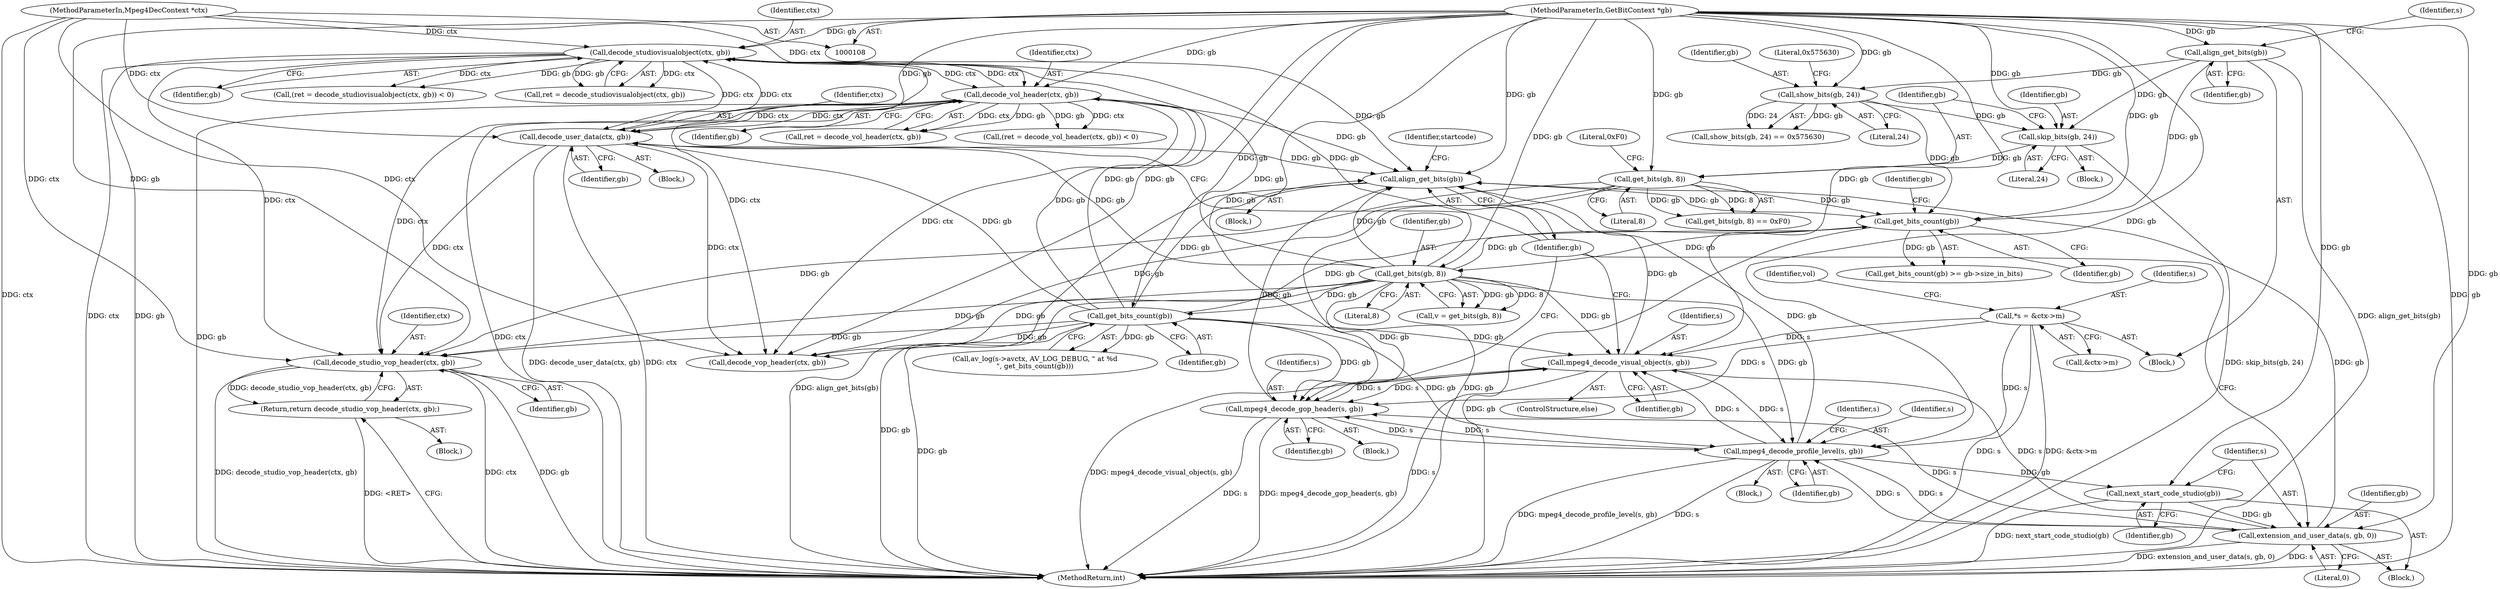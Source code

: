 digraph "0_FFmpeg_2fc108f60f98cd00813418a8754a46476b404a3c@pointer" {
"1000743" [label="(Call,decode_studio_vop_header(ctx, gb))"];
"1000675" [label="(Call,decode_studiovisualobject(ctx, gb))"];
"1000591" [label="(Call,decode_vol_header(ctx, gb))"];
"1000603" [label="(Call,decode_user_data(ctx, gb))"];
"1000109" [label="(MethodParameterIn,Mpeg4DecContext *ctx)"];
"1000227" [label="(Call,get_bits(gb, 8))"];
"1000179" [label="(Call,get_bits_count(gb))"];
"1000157" [label="(Call,show_bits(gb, 24))"];
"1000126" [label="(Call,align_get_bits(gb))"];
"1000110" [label="(MethodParameterIn,GetBitContext *gb)"];
"1000564" [label="(Call,get_bits_count(gb))"];
"1000167" [label="(Call,get_bits(gb, 8))"];
"1000162" [label="(Call,skip_bits(gb, 24))"];
"1000692" [label="(Call,align_get_bits(gb))"];
"1000612" [label="(Call,mpeg4_decode_gop_header(s, gb))"];
"1000621" [label="(Call,mpeg4_decode_profile_level(s, gb))"];
"1000682" [label="(Call,mpeg4_decode_visual_object(s, gb))"];
"1000113" [label="(Call,*s = &ctx->m)"];
"1000656" [label="(Call,extension_and_user_data(s, gb, 0))"];
"1000654" [label="(Call,next_start_code_studio(gb))"];
"1000742" [label="(Return,return decode_studio_vop_header(ctx, gb);)"];
"1000227" [label="(Call,get_bits(gb, 8))"];
"1000605" [label="(Identifier,gb)"];
"1000161" [label="(Block,)"];
"1000124" [label="(Identifier,vol)"];
"1000681" [label="(ControlStructure,else)"];
"1000748" [label="(Call,decode_vop_header(ctx, gb))"];
"1000629" [label="(Identifier,s)"];
"1000564" [label="(Call,get_bits_count(gb))"];
"1000613" [label="(Identifier,s)"];
"1000156" [label="(Call,show_bits(gb, 24) == 0x575630)"];
"1000682" [label="(Call,mpeg4_decode_visual_object(s, gb))"];
"1000114" [label="(Identifier,s)"];
"1000589" [label="(Call,ret = decode_vol_header(ctx, gb))"];
"1000592" [label="(Identifier,ctx)"];
"1000168" [label="(Identifier,gb)"];
"1000745" [label="(Identifier,gb)"];
"1000744" [label="(Identifier,ctx)"];
"1000558" [label="(Call,av_log(s->avctx, AV_LOG_DEBUG, \" at %d\n\", get_bits_count(gb)))"];
"1000623" [label="(Identifier,gb)"];
"1000693" [label="(Identifier,gb)"];
"1000166" [label="(Call,get_bits(gb, 8) == 0xF0)"];
"1000565" [label="(Identifier,gb)"];
"1000115" [label="(Call,&ctx->m)"];
"1000648" [label="(Block,)"];
"1000182" [label="(Identifier,gb)"];
"1000164" [label="(Literal,24)"];
"1000159" [label="(Literal,24)"];
"1000695" [label="(Identifier,startcode)"];
"1000677" [label="(Identifier,gb)"];
"1000622" [label="(Identifier,s)"];
"1000110" [label="(MethodParameterIn,GetBitContext *gb)"];
"1000162" [label="(Call,skip_bits(gb, 24))"];
"1000604" [label="(Identifier,ctx)"];
"1000157" [label="(Call,show_bits(gb, 24))"];
"1000127" [label="(Identifier,gb)"];
"1000178" [label="(Call,get_bits_count(gb) >= gb->size_in_bits)"];
"1000126" [label="(Call,align_get_bits(gb))"];
"1000588" [label="(Call,(ret = decode_vol_header(ctx, gb)) < 0)"];
"1000229" [label="(Literal,8)"];
"1000620" [label="(Block,)"];
"1000659" [label="(Literal,0)"];
"1000672" [label="(Call,(ret = decode_studiovisualobject(ctx, gb)) < 0)"];
"1000621" [label="(Call,mpeg4_decode_profile_level(s, gb))"];
"1000176" [label="(Block,)"];
"1000611" [label="(Block,)"];
"1000675" [label="(Call,decode_studiovisualobject(ctx, gb))"];
"1000692" [label="(Call,align_get_bits(gb))"];
"1000593" [label="(Identifier,gb)"];
"1000170" [label="(Literal,0xF0)"];
"1000614" [label="(Identifier,gb)"];
"1000658" [label="(Identifier,gb)"];
"1000111" [label="(Block,)"];
"1000169" [label="(Literal,8)"];
"1000676" [label="(Identifier,ctx)"];
"1000654" [label="(Call,next_start_code_studio(gb))"];
"1000742" [label="(Return,return decode_studio_vop_header(ctx, gb);)"];
"1000158" [label="(Identifier,gb)"];
"1000228" [label="(Identifier,gb)"];
"1000180" [label="(Identifier,gb)"];
"1000163" [label="(Identifier,gb)"];
"1000113" [label="(Call,*s = &ctx->m)"];
"1000109" [label="(MethodParameterIn,Mpeg4DecContext *ctx)"];
"1000132" [label="(Identifier,s)"];
"1000656" [label="(Call,extension_and_user_data(s, gb, 0))"];
"1000225" [label="(Call,v = get_bits(gb, 8))"];
"1000612" [label="(Call,mpeg4_decode_gop_header(s, gb))"];
"1000673" [label="(Call,ret = decode_studiovisualobject(ctx, gb))"];
"1000683" [label="(Identifier,s)"];
"1000725" [label="(Block,)"];
"1000160" [label="(Literal,0x575630)"];
"1000179" [label="(Call,get_bits_count(gb))"];
"1000602" [label="(Block,)"];
"1000743" [label="(Call,decode_studio_vop_header(ctx, gb))"];
"1000167" [label="(Call,get_bits(gb, 8))"];
"1000591" [label="(Call,decode_vol_header(ctx, gb))"];
"1000684" [label="(Identifier,gb)"];
"1000657" [label="(Identifier,s)"];
"1000655" [label="(Identifier,gb)"];
"1000751" [label="(MethodReturn,int)"];
"1000603" [label="(Call,decode_user_data(ctx, gb))"];
"1000743" -> "1000742"  [label="AST: "];
"1000743" -> "1000745"  [label="CFG: "];
"1000744" -> "1000743"  [label="AST: "];
"1000745" -> "1000743"  [label="AST: "];
"1000742" -> "1000743"  [label="CFG: "];
"1000743" -> "1000751"  [label="DDG: ctx"];
"1000743" -> "1000751"  [label="DDG: gb"];
"1000743" -> "1000751"  [label="DDG: decode_studio_vop_header(ctx, gb)"];
"1000743" -> "1000742"  [label="DDG: decode_studio_vop_header(ctx, gb)"];
"1000675" -> "1000743"  [label="DDG: ctx"];
"1000591" -> "1000743"  [label="DDG: ctx"];
"1000603" -> "1000743"  [label="DDG: ctx"];
"1000109" -> "1000743"  [label="DDG: ctx"];
"1000167" -> "1000743"  [label="DDG: gb"];
"1000227" -> "1000743"  [label="DDG: gb"];
"1000564" -> "1000743"  [label="DDG: gb"];
"1000110" -> "1000743"  [label="DDG: gb"];
"1000675" -> "1000673"  [label="AST: "];
"1000675" -> "1000677"  [label="CFG: "];
"1000676" -> "1000675"  [label="AST: "];
"1000677" -> "1000675"  [label="AST: "];
"1000673" -> "1000675"  [label="CFG: "];
"1000675" -> "1000751"  [label="DDG: ctx"];
"1000675" -> "1000751"  [label="DDG: gb"];
"1000675" -> "1000591"  [label="DDG: ctx"];
"1000675" -> "1000603"  [label="DDG: ctx"];
"1000675" -> "1000672"  [label="DDG: ctx"];
"1000675" -> "1000672"  [label="DDG: gb"];
"1000675" -> "1000673"  [label="DDG: ctx"];
"1000675" -> "1000673"  [label="DDG: gb"];
"1000591" -> "1000675"  [label="DDG: ctx"];
"1000603" -> "1000675"  [label="DDG: ctx"];
"1000109" -> "1000675"  [label="DDG: ctx"];
"1000227" -> "1000675"  [label="DDG: gb"];
"1000564" -> "1000675"  [label="DDG: gb"];
"1000110" -> "1000675"  [label="DDG: gb"];
"1000675" -> "1000692"  [label="DDG: gb"];
"1000675" -> "1000748"  [label="DDG: ctx"];
"1000591" -> "1000589"  [label="AST: "];
"1000591" -> "1000593"  [label="CFG: "];
"1000592" -> "1000591"  [label="AST: "];
"1000593" -> "1000591"  [label="AST: "];
"1000589" -> "1000591"  [label="CFG: "];
"1000591" -> "1000751"  [label="DDG: ctx"];
"1000591" -> "1000751"  [label="DDG: gb"];
"1000591" -> "1000588"  [label="DDG: ctx"];
"1000591" -> "1000588"  [label="DDG: gb"];
"1000591" -> "1000589"  [label="DDG: ctx"];
"1000591" -> "1000589"  [label="DDG: gb"];
"1000603" -> "1000591"  [label="DDG: ctx"];
"1000109" -> "1000591"  [label="DDG: ctx"];
"1000227" -> "1000591"  [label="DDG: gb"];
"1000564" -> "1000591"  [label="DDG: gb"];
"1000110" -> "1000591"  [label="DDG: gb"];
"1000591" -> "1000603"  [label="DDG: ctx"];
"1000591" -> "1000692"  [label="DDG: gb"];
"1000591" -> "1000748"  [label="DDG: ctx"];
"1000603" -> "1000602"  [label="AST: "];
"1000603" -> "1000605"  [label="CFG: "];
"1000604" -> "1000603"  [label="AST: "];
"1000605" -> "1000603"  [label="AST: "];
"1000693" -> "1000603"  [label="CFG: "];
"1000603" -> "1000751"  [label="DDG: ctx"];
"1000603" -> "1000751"  [label="DDG: decode_user_data(ctx, gb)"];
"1000109" -> "1000603"  [label="DDG: ctx"];
"1000227" -> "1000603"  [label="DDG: gb"];
"1000564" -> "1000603"  [label="DDG: gb"];
"1000110" -> "1000603"  [label="DDG: gb"];
"1000603" -> "1000692"  [label="DDG: gb"];
"1000603" -> "1000748"  [label="DDG: ctx"];
"1000109" -> "1000108"  [label="AST: "];
"1000109" -> "1000751"  [label="DDG: ctx"];
"1000109" -> "1000748"  [label="DDG: ctx"];
"1000227" -> "1000225"  [label="AST: "];
"1000227" -> "1000229"  [label="CFG: "];
"1000228" -> "1000227"  [label="AST: "];
"1000229" -> "1000227"  [label="AST: "];
"1000225" -> "1000227"  [label="CFG: "];
"1000227" -> "1000751"  [label="DDG: gb"];
"1000227" -> "1000179"  [label="DDG: gb"];
"1000227" -> "1000225"  [label="DDG: gb"];
"1000227" -> "1000225"  [label="DDG: 8"];
"1000179" -> "1000227"  [label="DDG: gb"];
"1000110" -> "1000227"  [label="DDG: gb"];
"1000227" -> "1000564"  [label="DDG: gb"];
"1000227" -> "1000612"  [label="DDG: gb"];
"1000227" -> "1000621"  [label="DDG: gb"];
"1000227" -> "1000682"  [label="DDG: gb"];
"1000227" -> "1000692"  [label="DDG: gb"];
"1000227" -> "1000748"  [label="DDG: gb"];
"1000179" -> "1000178"  [label="AST: "];
"1000179" -> "1000180"  [label="CFG: "];
"1000180" -> "1000179"  [label="AST: "];
"1000182" -> "1000179"  [label="CFG: "];
"1000179" -> "1000751"  [label="DDG: gb"];
"1000179" -> "1000178"  [label="DDG: gb"];
"1000157" -> "1000179"  [label="DDG: gb"];
"1000126" -> "1000179"  [label="DDG: gb"];
"1000564" -> "1000179"  [label="DDG: gb"];
"1000167" -> "1000179"  [label="DDG: gb"];
"1000692" -> "1000179"  [label="DDG: gb"];
"1000110" -> "1000179"  [label="DDG: gb"];
"1000157" -> "1000156"  [label="AST: "];
"1000157" -> "1000159"  [label="CFG: "];
"1000158" -> "1000157"  [label="AST: "];
"1000159" -> "1000157"  [label="AST: "];
"1000160" -> "1000157"  [label="CFG: "];
"1000157" -> "1000156"  [label="DDG: gb"];
"1000157" -> "1000156"  [label="DDG: 24"];
"1000126" -> "1000157"  [label="DDG: gb"];
"1000110" -> "1000157"  [label="DDG: gb"];
"1000157" -> "1000162"  [label="DDG: gb"];
"1000126" -> "1000111"  [label="AST: "];
"1000126" -> "1000127"  [label="CFG: "];
"1000127" -> "1000126"  [label="AST: "];
"1000132" -> "1000126"  [label="CFG: "];
"1000126" -> "1000751"  [label="DDG: align_get_bits(gb)"];
"1000110" -> "1000126"  [label="DDG: gb"];
"1000126" -> "1000162"  [label="DDG: gb"];
"1000110" -> "1000108"  [label="AST: "];
"1000110" -> "1000751"  [label="DDG: gb"];
"1000110" -> "1000162"  [label="DDG: gb"];
"1000110" -> "1000167"  [label="DDG: gb"];
"1000110" -> "1000564"  [label="DDG: gb"];
"1000110" -> "1000612"  [label="DDG: gb"];
"1000110" -> "1000621"  [label="DDG: gb"];
"1000110" -> "1000654"  [label="DDG: gb"];
"1000110" -> "1000656"  [label="DDG: gb"];
"1000110" -> "1000682"  [label="DDG: gb"];
"1000110" -> "1000692"  [label="DDG: gb"];
"1000110" -> "1000748"  [label="DDG: gb"];
"1000564" -> "1000558"  [label="AST: "];
"1000564" -> "1000565"  [label="CFG: "];
"1000565" -> "1000564"  [label="AST: "];
"1000558" -> "1000564"  [label="CFG: "];
"1000564" -> "1000751"  [label="DDG: gb"];
"1000564" -> "1000558"  [label="DDG: gb"];
"1000564" -> "1000612"  [label="DDG: gb"];
"1000564" -> "1000621"  [label="DDG: gb"];
"1000564" -> "1000682"  [label="DDG: gb"];
"1000564" -> "1000692"  [label="DDG: gb"];
"1000564" -> "1000748"  [label="DDG: gb"];
"1000167" -> "1000166"  [label="AST: "];
"1000167" -> "1000169"  [label="CFG: "];
"1000168" -> "1000167"  [label="AST: "];
"1000169" -> "1000167"  [label="AST: "];
"1000170" -> "1000167"  [label="CFG: "];
"1000167" -> "1000751"  [label="DDG: gb"];
"1000167" -> "1000166"  [label="DDG: gb"];
"1000167" -> "1000166"  [label="DDG: 8"];
"1000162" -> "1000167"  [label="DDG: gb"];
"1000167" -> "1000748"  [label="DDG: gb"];
"1000162" -> "1000161"  [label="AST: "];
"1000162" -> "1000164"  [label="CFG: "];
"1000163" -> "1000162"  [label="AST: "];
"1000164" -> "1000162"  [label="AST: "];
"1000168" -> "1000162"  [label="CFG: "];
"1000162" -> "1000751"  [label="DDG: skip_bits(gb, 24)"];
"1000692" -> "1000176"  [label="AST: "];
"1000692" -> "1000693"  [label="CFG: "];
"1000693" -> "1000692"  [label="AST: "];
"1000695" -> "1000692"  [label="CFG: "];
"1000692" -> "1000751"  [label="DDG: align_get_bits(gb)"];
"1000612" -> "1000692"  [label="DDG: gb"];
"1000621" -> "1000692"  [label="DDG: gb"];
"1000682" -> "1000692"  [label="DDG: gb"];
"1000656" -> "1000692"  [label="DDG: gb"];
"1000612" -> "1000611"  [label="AST: "];
"1000612" -> "1000614"  [label="CFG: "];
"1000613" -> "1000612"  [label="AST: "];
"1000614" -> "1000612"  [label="AST: "];
"1000693" -> "1000612"  [label="CFG: "];
"1000612" -> "1000751"  [label="DDG: s"];
"1000612" -> "1000751"  [label="DDG: mpeg4_decode_gop_header(s, gb)"];
"1000621" -> "1000612"  [label="DDG: s"];
"1000682" -> "1000612"  [label="DDG: s"];
"1000113" -> "1000612"  [label="DDG: s"];
"1000656" -> "1000612"  [label="DDG: s"];
"1000612" -> "1000621"  [label="DDG: s"];
"1000612" -> "1000682"  [label="DDG: s"];
"1000621" -> "1000620"  [label="AST: "];
"1000621" -> "1000623"  [label="CFG: "];
"1000622" -> "1000621"  [label="AST: "];
"1000623" -> "1000621"  [label="AST: "];
"1000629" -> "1000621"  [label="CFG: "];
"1000621" -> "1000751"  [label="DDG: s"];
"1000621" -> "1000751"  [label="DDG: mpeg4_decode_profile_level(s, gb)"];
"1000682" -> "1000621"  [label="DDG: s"];
"1000113" -> "1000621"  [label="DDG: s"];
"1000656" -> "1000621"  [label="DDG: s"];
"1000621" -> "1000654"  [label="DDG: gb"];
"1000621" -> "1000656"  [label="DDG: s"];
"1000621" -> "1000682"  [label="DDG: s"];
"1000682" -> "1000681"  [label="AST: "];
"1000682" -> "1000684"  [label="CFG: "];
"1000683" -> "1000682"  [label="AST: "];
"1000684" -> "1000682"  [label="AST: "];
"1000693" -> "1000682"  [label="CFG: "];
"1000682" -> "1000751"  [label="DDG: mpeg4_decode_visual_object(s, gb)"];
"1000682" -> "1000751"  [label="DDG: s"];
"1000113" -> "1000682"  [label="DDG: s"];
"1000656" -> "1000682"  [label="DDG: s"];
"1000113" -> "1000111"  [label="AST: "];
"1000113" -> "1000115"  [label="CFG: "];
"1000114" -> "1000113"  [label="AST: "];
"1000115" -> "1000113"  [label="AST: "];
"1000124" -> "1000113"  [label="CFG: "];
"1000113" -> "1000751"  [label="DDG: s"];
"1000113" -> "1000751"  [label="DDG: &ctx->m"];
"1000656" -> "1000648"  [label="AST: "];
"1000656" -> "1000659"  [label="CFG: "];
"1000657" -> "1000656"  [label="AST: "];
"1000658" -> "1000656"  [label="AST: "];
"1000659" -> "1000656"  [label="AST: "];
"1000693" -> "1000656"  [label="CFG: "];
"1000656" -> "1000751"  [label="DDG: extension_and_user_data(s, gb, 0)"];
"1000656" -> "1000751"  [label="DDG: s"];
"1000654" -> "1000656"  [label="DDG: gb"];
"1000654" -> "1000648"  [label="AST: "];
"1000654" -> "1000655"  [label="CFG: "];
"1000655" -> "1000654"  [label="AST: "];
"1000657" -> "1000654"  [label="CFG: "];
"1000654" -> "1000751"  [label="DDG: next_start_code_studio(gb)"];
"1000742" -> "1000725"  [label="AST: "];
"1000751" -> "1000742"  [label="CFG: "];
"1000742" -> "1000751"  [label="DDG: <RET>"];
}

